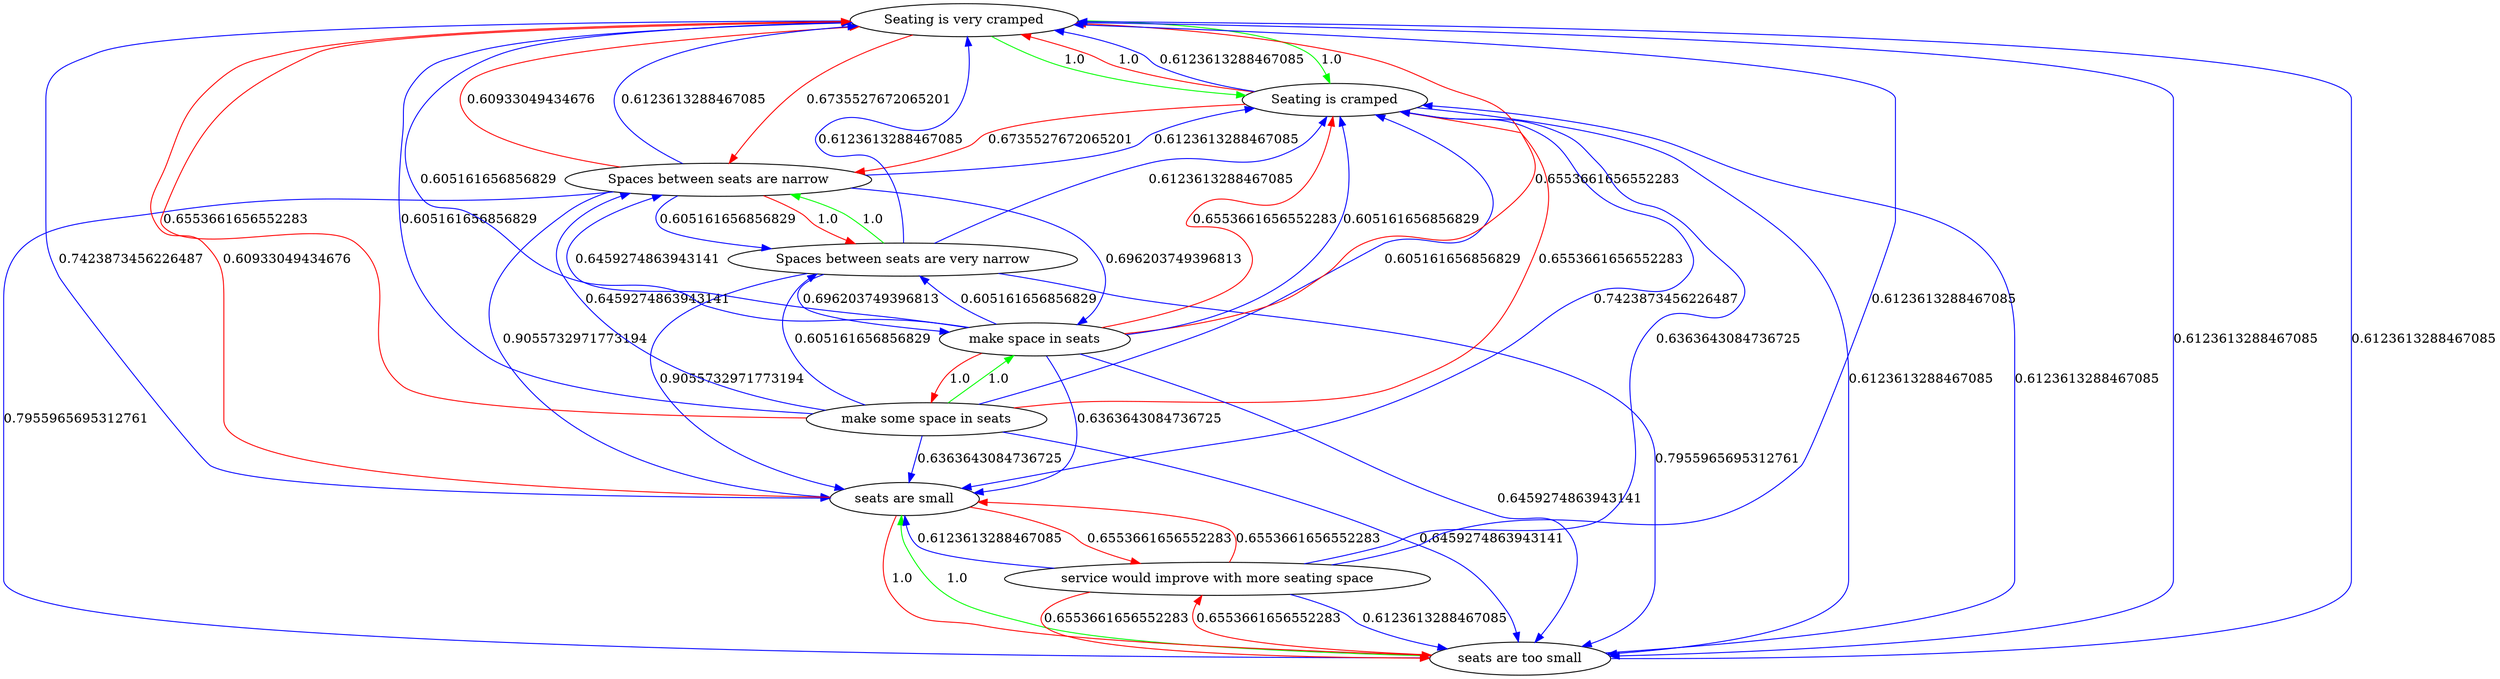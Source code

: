 digraph rawGraph {
"Seating is very cramped";"Seating is cramped";"Spaces between seats are very narrow";"Spaces between seats are narrow";"make some space in seats";"make space in seats";"seats are too small";"seats are small";"service would improve with more seating space";"Seating is very cramped" -> "Seating is cramped" [label=1.0] [color=green]
"Seating is very cramped" -> "Seating is cramped" [label=1.0] [color=green]
"Seating is cramped" -> "Seating is very cramped" [label=1.0] [color=red]
"Spaces between seats are very narrow" -> "Spaces between seats are narrow" [label=1.0] [color=green]
"Spaces between seats are narrow" -> "Spaces between seats are very narrow" [label=1.0] [color=red]
"Seating is very cramped" -> "Spaces between seats are narrow" [label=0.6735527672065201] [color=red]
"Seating is cramped" -> "Spaces between seats are narrow" [label=0.6735527672065201] [color=red]
"Spaces between seats are very narrow" -> "Seating is very cramped" [label=0.6123613288467085] [color=blue]
"Spaces between seats are narrow" -> "Seating is very cramped" [label=0.60933049434676] [color=red]
"make some space in seats" -> "make space in seats" [label=1.0] [color=green]
"make space in seats" -> "make some space in seats" [label=1.0] [color=red]
"Spaces between seats are very narrow" -> "make space in seats" [label=0.696203749396813] [color=blue]
"Spaces between seats are narrow" -> "make space in seats" [label=0.696203749396813] [color=blue]
"make some space in seats" -> "Seating is very cramped" [label=0.6553661656552283] [color=red]
"make some space in seats" -> "Seating is cramped" [label=0.6553661656552283] [color=red]
"make some space in seats" -> "Spaces between seats are very narrow" [label=0.605161656856829] [color=blue]
"make some space in seats" -> "Spaces between seats are narrow" [label=0.6459274863943141] [color=blue]
"make space in seats" -> "Seating is very cramped" [label=0.6553661656552283] [color=red]
"make space in seats" -> "Seating is cramped" [label=0.6553661656552283] [color=red]
"make space in seats" -> "Spaces between seats are very narrow" [label=0.605161656856829] [color=blue]
"make space in seats" -> "Spaces between seats are narrow" [label=0.6459274863943141] [color=blue]
"seats are too small" -> "seats are small" [label=1.0] [color=green]
"seats are small" -> "seats are too small" [label=1.0] [color=red]
"Seating is very cramped" -> "seats are too small" [label=0.6123613288467085] [color=blue]
"Seating is very cramped" -> "seats are small" [label=0.7423873456226487] [color=blue]
"Seating is cramped" -> "seats are too small" [label=0.6123613288467085] [color=blue]
"Seating is cramped" -> "seats are small" [label=0.7423873456226487] [color=blue]
"Spaces between seats are very narrow" -> "seats are too small" [label=0.7955965695312761] [color=blue]
"Spaces between seats are very narrow" -> "seats are small" [label=0.9055732971773194] [color=blue]
"Spaces between seats are narrow" -> "seats are too small" [label=0.7955965695312761] [color=blue]
"Spaces between seats are narrow" -> "seats are small" [label=0.9055732971773194] [color=blue]
"make some space in seats" -> "seats are small" [label=0.6363643084736725] [color=blue]
"make space in seats" -> "seats are small" [label=0.6363643084736725] [color=blue]
"seats are too small" -> "Seating is very cramped" [label=0.6123613288467085] [color=blue]
"seats are small" -> "Seating is very cramped" [label=0.60933049434676] [color=red]
"seats are too small" -> "service would improve with more seating space" [label=0.6553661656552283] [color=red]
"seats are small" -> "service would improve with more seating space" [label=0.6553661656552283] [color=red]
"service would improve with more seating space" -> "Seating is cramped" [label=0.6363643084736725] [color=blue]
"service would improve with more seating space" -> "seats are too small" [label=0.6553661656552283] [color=red]
"service would improve with more seating space" -> "seats are small" [label=0.6553661656552283] [color=red]
"Seating is cramped" -> "Seating is very cramped" [label=0.6123613288467085] [color=blue]
"Spaces between seats are very narrow" -> "Seating is cramped" [label=0.6123613288467085] [color=blue]
"Spaces between seats are narrow" -> "Spaces between seats are very narrow" [label=0.605161656856829] [color=blue]
"Spaces between seats are narrow" -> "Seating is very cramped" [label=0.6123613288467085] [color=blue]
"make some space in seats" -> "seats are too small" [label=0.6459274863943141] [color=blue]
"make some space in seats" -> "Seating is cramped" [label=0.605161656856829] [color=blue]
"make some space in seats" -> "Seating is very cramped" [label=0.605161656856829] [color=blue]
"make space in seats" -> "seats are too small" [label=0.6459274863943141] [color=blue]
"make space in seats" -> "Seating is cramped" [label=0.605161656856829] [color=blue]
"make space in seats" -> "Seating is very cramped" [label=0.605161656856829] [color=blue]
"seats are too small" -> "Seating is cramped" [label=0.6123613288467085] [color=blue]
"service would improve with more seating space" -> "seats are too small" [label=0.6123613288467085] [color=blue]
"service would improve with more seating space" -> "seats are small" [label=0.6123613288467085] [color=blue]
"service would improve with more seating space" -> "Seating is very cramped" [label=0.6123613288467085] [color=blue]
"Spaces between seats are narrow" -> "Seating is cramped" [label=0.6123613288467085] [color=blue]
}